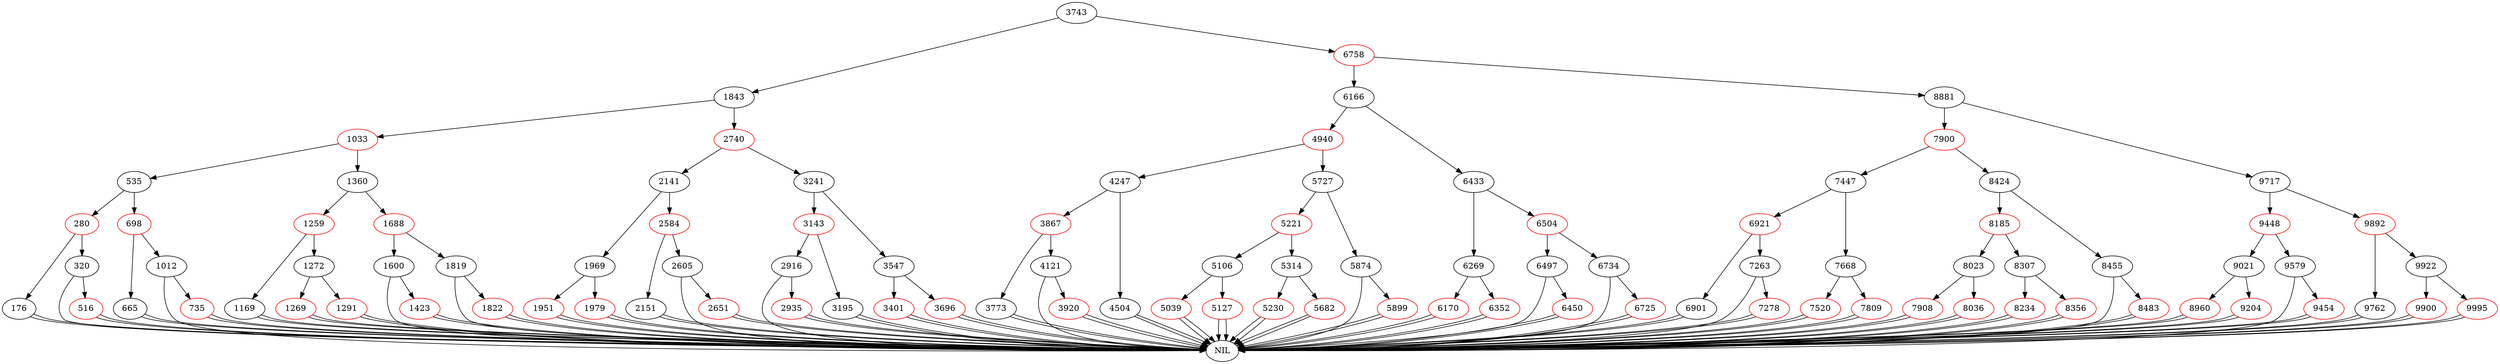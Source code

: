 digraph T {
	39 [color="black", label="3743"];
	39 -> 21;
	21 [color="black", label="1843"];
	21 -> 9;
	9 [color="red", label="1033"];
	9 -> 4;
	4 [color="black", label="535"];
	4 -> 1;
	1 [color="red", label="280"];
	1 -> 0;
	0 [color="black", label="176"];
	0 -> -1;
	-1 [color="black", label="NIL"];
	0 -> -1;
	-1 [color="black", label="NIL"];
	1 -> 2;
	2 [color="black", label="320"];
	2 -> -1;
	-1 [color="black", label="NIL"];
	2 -> 3;
	3 [color="red", label="516"];
	3 -> -1;
	-1 [color="black", label="NIL"];
	3 -> -1;
	-1 [color="black", label="NIL"];
	4 -> 6;
	6 [color="red", label="698"];
	6 -> 5;
	5 [color="black", label="665"];
	5 -> -1;
	-1 [color="black", label="NIL"];
	5 -> -1;
	-1 [color="black", label="NIL"];
	6 -> 8;
	8 [color="black", label="1012"];
	8 -> 7;
	7 [color="red", label="735"];
	7 -> -1;
	-1 [color="black", label="NIL"];
	7 -> -1;
	-1 [color="black", label="NIL"];
	8 -> -1;
	-1 [color="black", label="NIL"];
	9 -> 15;
	15 [color="black", label="1360"];
	15 -> 11;
	11 [color="red", label="1259"];
	11 -> 10;
	10 [color="black", label="1169"];
	10 -> -1;
	-1 [color="black", label="NIL"];
	10 -> -1;
	-1 [color="black", label="NIL"];
	11 -> 13;
	13 [color="black", label="1272"];
	13 -> 12;
	12 [color="red", label="1269"];
	12 -> -1;
	-1 [color="black", label="NIL"];
	12 -> -1;
	-1 [color="black", label="NIL"];
	13 -> 14;
	14 [color="red", label="1291"];
	14 -> -1;
	-1 [color="black", label="NIL"];
	14 -> -1;
	-1 [color="black", label="NIL"];
	15 -> 18;
	18 [color="red", label="1688"];
	18 -> 17;
	17 [color="black", label="1600"];
	17 -> 16;
	16 [color="red", label="1423"];
	16 -> -1;
	-1 [color="black", label="NIL"];
	16 -> -1;
	-1 [color="black", label="NIL"];
	17 -> -1;
	-1 [color="black", label="NIL"];
	18 -> 19;
	19 [color="black", label="1819"];
	19 -> -1;
	-1 [color="black", label="NIL"];
	19 -> 20;
	20 [color="red", label="1822"];
	20 -> -1;
	-1 [color="black", label="NIL"];
	20 -> -1;
	-1 [color="black", label="NIL"];
	21 -> 30;
	30 [color="red", label="2740"];
	30 -> 25;
	25 [color="black", label="2141"];
	25 -> 23;
	23 [color="black", label="1969"];
	23 -> 22;
	22 [color="red", label="1951"];
	22 -> -1;
	-1 [color="black", label="NIL"];
	22 -> -1;
	-1 [color="black", label="NIL"];
	23 -> 24;
	24 [color="red", label="1979"];
	24 -> -1;
	-1 [color="black", label="NIL"];
	24 -> -1;
	-1 [color="black", label="NIL"];
	25 -> 27;
	27 [color="red", label="2584"];
	27 -> 26;
	26 [color="black", label="2151"];
	26 -> -1;
	-1 [color="black", label="NIL"];
	26 -> -1;
	-1 [color="black", label="NIL"];
	27 -> 28;
	28 [color="black", label="2605"];
	28 -> -1;
	-1 [color="black", label="NIL"];
	28 -> 29;
	29 [color="red", label="2651"];
	29 -> -1;
	-1 [color="black", label="NIL"];
	29 -> -1;
	-1 [color="black", label="NIL"];
	30 -> 35;
	35 [color="black", label="3241"];
	35 -> 33;
	33 [color="red", label="3143"];
	33 -> 31;
	31 [color="black", label="2916"];
	31 -> -1;
	-1 [color="black", label="NIL"];
	31 -> 32;
	32 [color="red", label="2935"];
	32 -> -1;
	-1 [color="black", label="NIL"];
	32 -> -1;
	-1 [color="black", label="NIL"];
	33 -> 34;
	34 [color="black", label="3195"];
	34 -> -1;
	-1 [color="black", label="NIL"];
	34 -> -1;
	-1 [color="black", label="NIL"];
	35 -> 37;
	37 [color="black", label="3547"];
	37 -> 36;
	36 [color="red", label="3401"];
	36 -> -1;
	-1 [color="black", label="NIL"];
	36 -> -1;
	-1 [color="black", label="NIL"];
	37 -> 38;
	38 [color="red", label="3696"];
	38 -> -1;
	-1 [color="black", label="NIL"];
	38 -> -1;
	-1 [color="black", label="NIL"];
	39 -> 67;
	67 [color="red", label="6758"];
	67 -> 57;
	57 [color="black", label="6166"];
	57 -> 46;
	46 [color="red", label="4940"];
	46 -> 44;
	44 [color="black", label="4247"];
	44 -> 41;
	41 [color="red", label="3867"];
	41 -> 40;
	40 [color="black", label="3773"];
	40 -> -1;
	-1 [color="black", label="NIL"];
	40 -> -1;
	-1 [color="black", label="NIL"];
	41 -> 43;
	43 [color="black", label="4121"];
	43 -> 42;
	42 [color="red", label="3920"];
	42 -> -1;
	-1 [color="black", label="NIL"];
	42 -> -1;
	-1 [color="black", label="NIL"];
	43 -> -1;
	-1 [color="black", label="NIL"];
	44 -> 45;
	45 [color="black", label="4504"];
	45 -> -1;
	-1 [color="black", label="NIL"];
	45 -> -1;
	-1 [color="black", label="NIL"];
	46 -> 54;
	54 [color="black", label="5727"];
	54 -> 50;
	50 [color="red", label="5221"];
	50 -> 48;
	48 [color="black", label="5106"];
	48 -> 47;
	47 [color="red", label="5039"];
	47 -> -1;
	-1 [color="black", label="NIL"];
	47 -> -1;
	-1 [color="black", label="NIL"];
	48 -> 49;
	49 [color="red", label="5127"];
	49 -> -1;
	-1 [color="black", label="NIL"];
	49 -> -1;
	-1 [color="black", label="NIL"];
	50 -> 52;
	52 [color="black", label="5314"];
	52 -> 51;
	51 [color="red", label="5230"];
	51 -> -1;
	-1 [color="black", label="NIL"];
	51 -> -1;
	-1 [color="black", label="NIL"];
	52 -> 53;
	53 [color="red", label="5682"];
	53 -> -1;
	-1 [color="black", label="NIL"];
	53 -> -1;
	-1 [color="black", label="NIL"];
	54 -> 55;
	55 [color="black", label="5874"];
	55 -> -1;
	-1 [color="black", label="NIL"];
	55 -> 56;
	56 [color="red", label="5899"];
	56 -> -1;
	-1 [color="black", label="NIL"];
	56 -> -1;
	-1 [color="black", label="NIL"];
	57 -> 61;
	61 [color="black", label="6433"];
	61 -> 59;
	59 [color="black", label="6269"];
	59 -> 58;
	58 [color="red", label="6170"];
	58 -> -1;
	-1 [color="black", label="NIL"];
	58 -> -1;
	-1 [color="black", label="NIL"];
	59 -> 60;
	60 [color="red", label="6352"];
	60 -> -1;
	-1 [color="black", label="NIL"];
	60 -> -1;
	-1 [color="black", label="NIL"];
	61 -> 64;
	64 [color="red", label="6504"];
	64 -> 63;
	63 [color="black", label="6497"];
	63 -> 62;
	62 [color="red", label="6450"];
	62 -> -1;
	-1 [color="black", label="NIL"];
	62 -> -1;
	-1 [color="black", label="NIL"];
	63 -> -1;
	-1 [color="black", label="NIL"];
	64 -> 66;
	66 [color="black", label="6734"];
	66 -> 65;
	65 [color="red", label="6725"];
	65 -> -1;
	-1 [color="black", label="NIL"];
	65 -> -1;
	-1 [color="black", label="NIL"];
	66 -> -1;
	-1 [color="black", label="NIL"];
	67 -> 87;
	87 [color="black", label="8881"];
	87 -> 76;
	76 [color="red", label="7900"];
	76 -> 72;
	72 [color="black", label="7447"];
	72 -> 69;
	69 [color="red", label="6921"];
	69 -> 68;
	68 [color="black", label="6901"];
	68 -> -1;
	-1 [color="black", label="NIL"];
	68 -> -1;
	-1 [color="black", label="NIL"];
	69 -> 70;
	70 [color="black", label="7263"];
	70 -> -1;
	-1 [color="black", label="NIL"];
	70 -> 71;
	71 [color="red", label="7278"];
	71 -> -1;
	-1 [color="black", label="NIL"];
	71 -> -1;
	-1 [color="black", label="NIL"];
	72 -> 74;
	74 [color="black", label="7668"];
	74 -> 73;
	73 [color="red", label="7520"];
	73 -> -1;
	-1 [color="black", label="NIL"];
	73 -> -1;
	-1 [color="black", label="NIL"];
	74 -> 75;
	75 [color="red", label="7809"];
	75 -> -1;
	-1 [color="black", label="NIL"];
	75 -> -1;
	-1 [color="black", label="NIL"];
	76 -> 84;
	84 [color="black", label="8424"];
	84 -> 80;
	80 [color="red", label="8185"];
	80 -> 78;
	78 [color="black", label="8023"];
	78 -> 77;
	77 [color="red", label="7908"];
	77 -> -1;
	-1 [color="black", label="NIL"];
	77 -> -1;
	-1 [color="black", label="NIL"];
	78 -> 79;
	79 [color="red", label="8036"];
	79 -> -1;
	-1 [color="black", label="NIL"];
	79 -> -1;
	-1 [color="black", label="NIL"];
	80 -> 82;
	82 [color="black", label="8307"];
	82 -> 81;
	81 [color="red", label="8234"];
	81 -> -1;
	-1 [color="black", label="NIL"];
	81 -> -1;
	-1 [color="black", label="NIL"];
	82 -> 83;
	83 [color="red", label="8356"];
	83 -> -1;
	-1 [color="black", label="NIL"];
	83 -> -1;
	-1 [color="black", label="NIL"];
	84 -> 85;
	85 [color="black", label="8455"];
	85 -> -1;
	-1 [color="black", label="NIL"];
	85 -> 86;
	86 [color="red", label="8483"];
	86 -> -1;
	-1 [color="black", label="NIL"];
	86 -> -1;
	-1 [color="black", label="NIL"];
	87 -> 94;
	94 [color="black", label="9717"];
	94 -> 91;
	91 [color="red", label="9448"];
	91 -> 89;
	89 [color="black", label="9021"];
	89 -> 88;
	88 [color="red", label="8960"];
	88 -> -1;
	-1 [color="black", label="NIL"];
	88 -> -1;
	-1 [color="black", label="NIL"];
	89 -> 90;
	90 [color="red", label="9204"];
	90 -> -1;
	-1 [color="black", label="NIL"];
	90 -> -1;
	-1 [color="black", label="NIL"];
	91 -> 93;
	93 [color="black", label="9579"];
	93 -> 92;
	92 [color="red", label="9454"];
	92 -> -1;
	-1 [color="black", label="NIL"];
	92 -> -1;
	-1 [color="black", label="NIL"];
	93 -> -1;
	-1 [color="black", label="NIL"];
	94 -> 96;
	96 [color="red", label="9892"];
	96 -> 95;
	95 [color="black", label="9762"];
	95 -> -1;
	-1 [color="black", label="NIL"];
	95 -> -1;
	-1 [color="black", label="NIL"];
	96 -> 98;
	98 [color="black", label="9922"];
	98 -> 97;
	97 [color="red", label="9900"];
	97 -> -1;
	-1 [color="black", label="NIL"];
	97 -> -1;
	-1 [color="black", label="NIL"];
	98 -> 99;
	99 [color="red", label="9995"];
	99 -> -1;
	-1 [color="black", label="NIL"];
	99 -> -1;
	-1 [color="black", label="NIL"];
}
